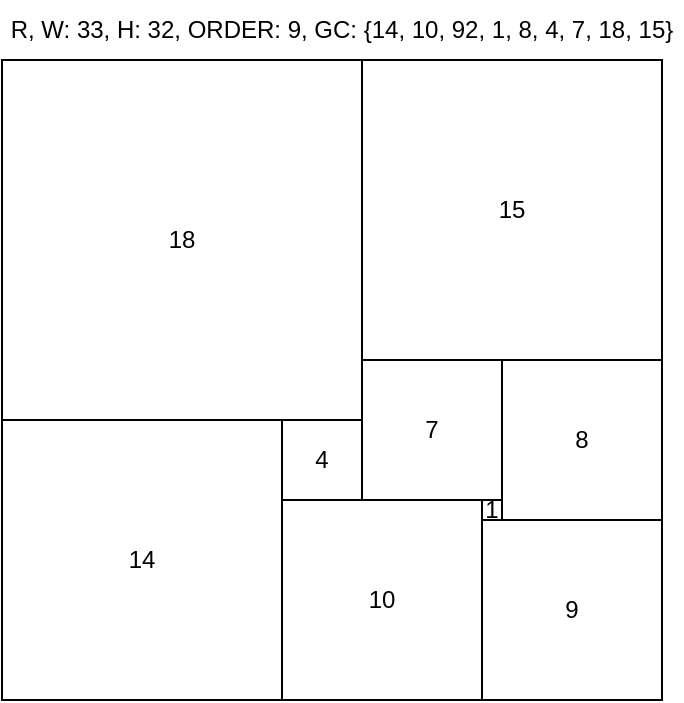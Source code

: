 <mxfile version="21.2.1" type="device">
  <diagram name="Page-1" id="H1nZVYqxkzLZFgEqRADx">
    <mxGraphModel dx="-322" dy="1070" grid="1" gridSize="10" guides="1" tooltips="1" connect="1" arrows="1" fold="1" page="1" pageScale="1" pageWidth="850" pageHeight="1100" math="0" shadow="0">
      <root>
        <mxCell id="0" />
        <mxCell id="1" parent="0" />
        <mxCell id="AsBp8XiL8Dx4Y6rQVwFH-31" value="R, W: 33, H: 32, ORDER: 9, GC: {14, 10, 92, 1, 8, 4, 7, 18, 15} " style="text;html=1;strokeColor=none;fillColor=none;align=center;verticalAlign=middle;whiteSpace=wrap;rounded=0;" parent="1" vertex="1">
          <mxGeometry x="1190" y="20" width="340" height="30" as="geometry" />
        </mxCell>
        <mxCell id="761dnnyQ54j-Cl0NHfQN-32" value="18" style="rounded=0;whiteSpace=wrap;html=1;" parent="1" vertex="1">
          <mxGeometry x="1190" y="50" width="180" height="180" as="geometry" />
        </mxCell>
        <mxCell id="761dnnyQ54j-Cl0NHfQN-33" value="15" style="rounded=0;whiteSpace=wrap;html=1;" parent="1" vertex="1">
          <mxGeometry x="1370" y="50" width="150" height="150" as="geometry" />
        </mxCell>
        <mxCell id="761dnnyQ54j-Cl0NHfQN-34" value="7" style="rounded=0;whiteSpace=wrap;html=1;" parent="1" vertex="1">
          <mxGeometry x="1370" y="200" width="70" height="70" as="geometry" />
        </mxCell>
        <mxCell id="761dnnyQ54j-Cl0NHfQN-35" value="8" style="rounded=0;whiteSpace=wrap;html=1;" parent="1" vertex="1">
          <mxGeometry x="1440" y="200" width="80" height="80" as="geometry" />
        </mxCell>
        <mxCell id="761dnnyQ54j-Cl0NHfQN-36" value="14" style="rounded=0;whiteSpace=wrap;html=1;" parent="1" vertex="1">
          <mxGeometry x="1190" y="230" width="140" height="140" as="geometry" />
        </mxCell>
        <mxCell id="761dnnyQ54j-Cl0NHfQN-37" value="4" style="rounded=0;whiteSpace=wrap;html=1;" parent="1" vertex="1">
          <mxGeometry x="1330" y="230" width="40" height="40" as="geometry" />
        </mxCell>
        <mxCell id="761dnnyQ54j-Cl0NHfQN-38" value="10" style="rounded=0;whiteSpace=wrap;html=1;" parent="1" vertex="1">
          <mxGeometry x="1330" y="270" width="100" height="100" as="geometry" />
        </mxCell>
        <mxCell id="761dnnyQ54j-Cl0NHfQN-39" value="1" style="rounded=0;whiteSpace=wrap;html=1;" parent="1" vertex="1">
          <mxGeometry x="1430" y="270" width="10" height="10" as="geometry" />
        </mxCell>
        <mxCell id="761dnnyQ54j-Cl0NHfQN-40" value="9" style="rounded=0;whiteSpace=wrap;html=1;" parent="1" vertex="1">
          <mxGeometry x="1430" y="280" width="90" height="90" as="geometry" />
        </mxCell>
      </root>
    </mxGraphModel>
  </diagram>
</mxfile>
